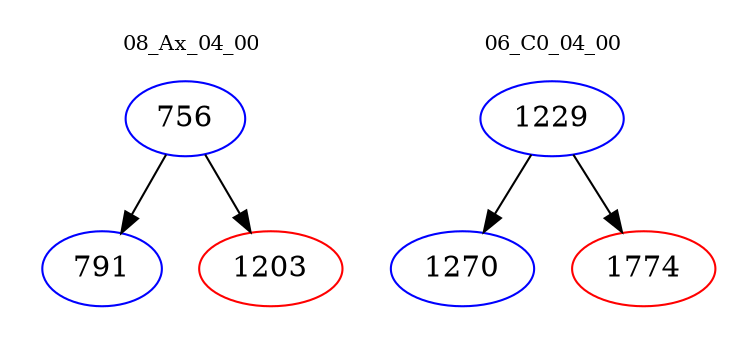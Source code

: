 digraph{
subgraph cluster_0 {
color = white
label = "08_Ax_04_00";
fontsize=10;
T0_756 [label="756", color="blue"]
T0_756 -> T0_791 [color="black"]
T0_791 [label="791", color="blue"]
T0_756 -> T0_1203 [color="black"]
T0_1203 [label="1203", color="red"]
}
subgraph cluster_1 {
color = white
label = "06_C0_04_00";
fontsize=10;
T1_1229 [label="1229", color="blue"]
T1_1229 -> T1_1270 [color="black"]
T1_1270 [label="1270", color="blue"]
T1_1229 -> T1_1774 [color="black"]
T1_1774 [label="1774", color="red"]
}
}
